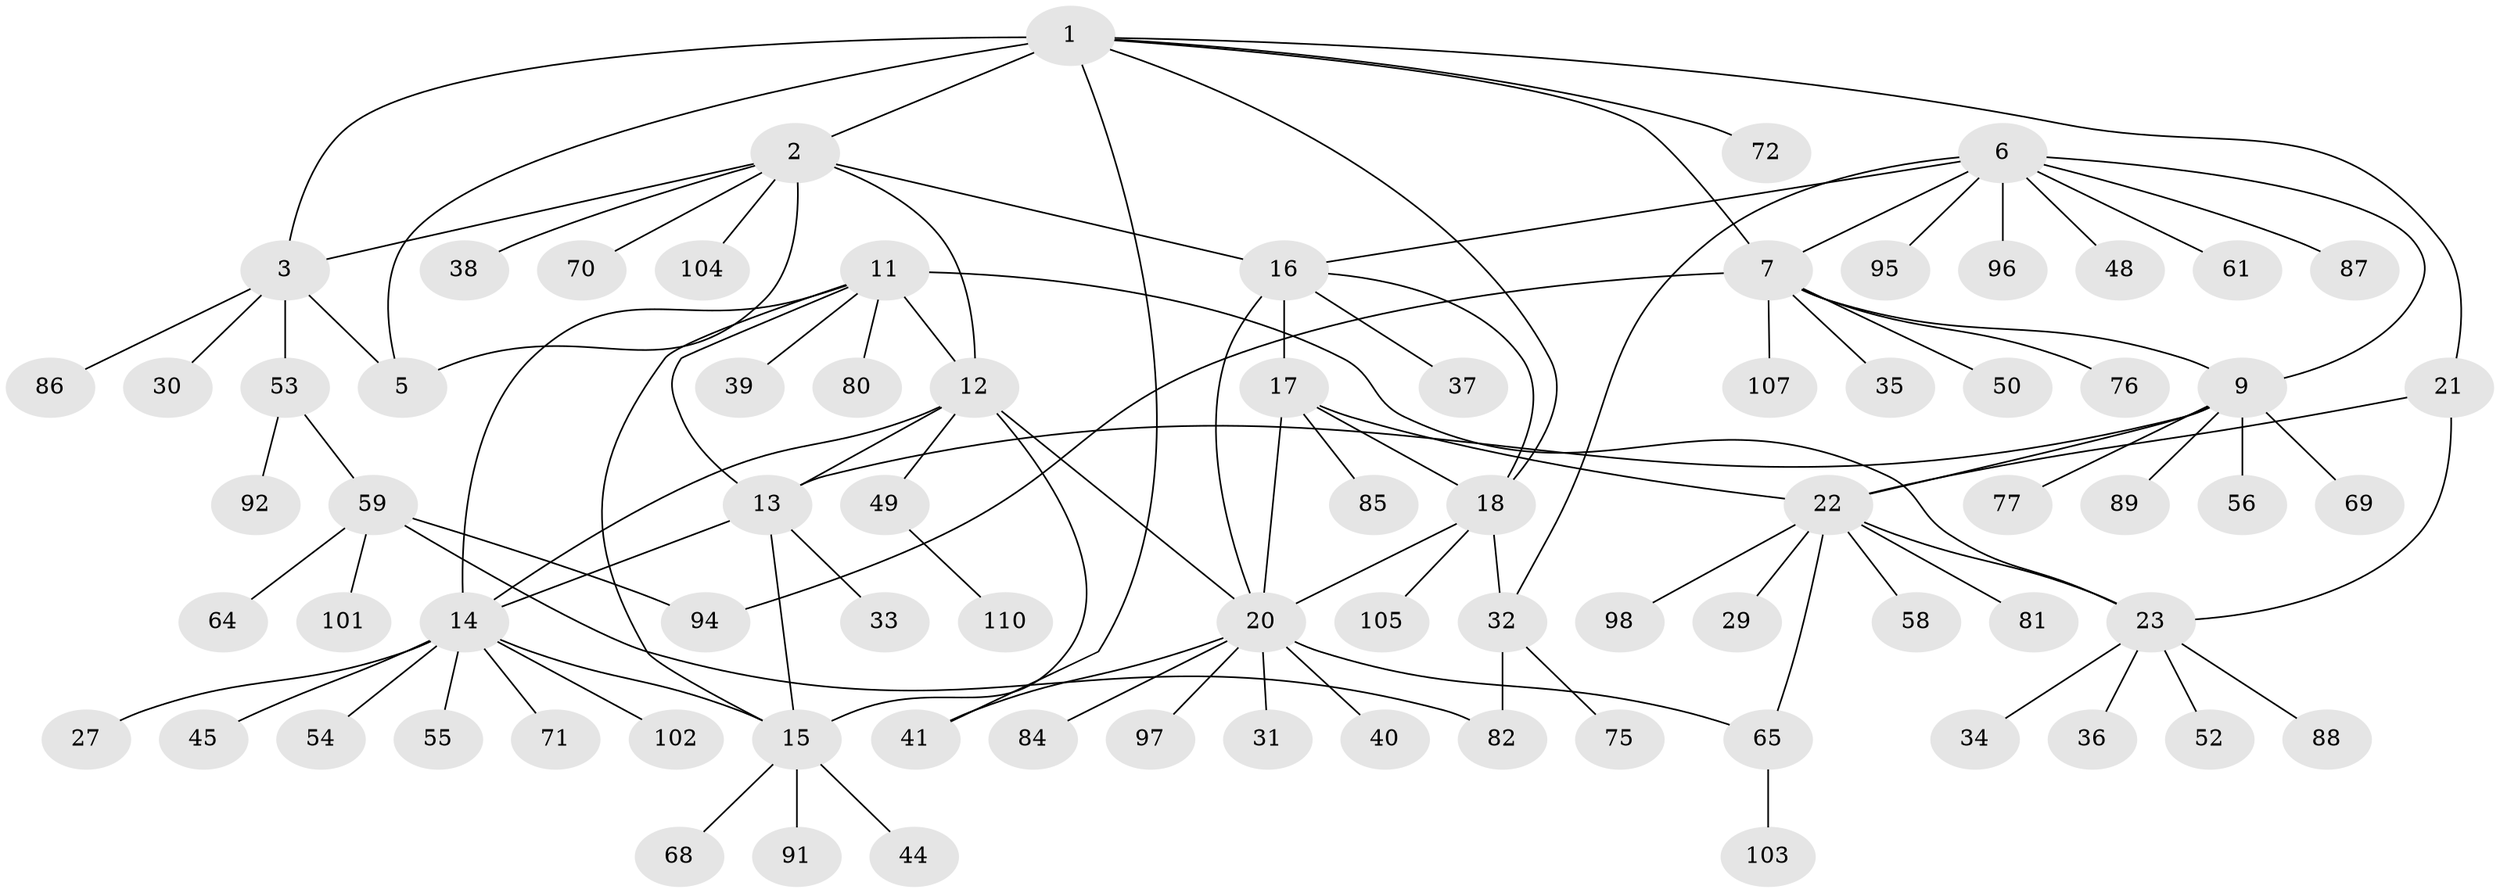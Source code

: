 // original degree distribution, {10: 0.00909090909090909, 9: 0.01818181818181818, 8: 0.05454545454545454, 4: 0.02727272727272727, 5: 0.02727272727272727, 11: 0.01818181818181818, 6: 0.06363636363636363, 7: 0.02727272727272727, 12: 0.00909090909090909, 2: 0.12727272727272726, 1: 0.5909090909090909, 3: 0.02727272727272727}
// Generated by graph-tools (version 1.1) at 2025/11/02/27/25 16:11:31]
// undirected, 79 vertices, 104 edges
graph export_dot {
graph [start="1"]
  node [color=gray90,style=filled];
  1 [super="+78"];
  2 [super="+4"];
  3 [super="+62"];
  5 [super="+66"];
  6 [super="+79"];
  7 [super="+8"];
  9 [super="+10"];
  11 [super="+47"];
  12 [super="+83"];
  13 [super="+26"];
  14 [super="+57"];
  15 [super="+108"];
  16 [super="+42"];
  17 [super="+19"];
  18 [super="+28"];
  20 [super="+63"];
  21 [super="+43"];
  22 [super="+24"];
  23 [super="+25"];
  27;
  29;
  30;
  31;
  32 [super="+46"];
  33 [super="+73"];
  34;
  35;
  36;
  37;
  38;
  39 [super="+67"];
  40;
  41;
  44 [super="+106"];
  45;
  48;
  49 [super="+51"];
  50;
  52;
  53 [super="+90"];
  54 [super="+74"];
  55 [super="+60"];
  56;
  58;
  59 [super="+93"];
  61 [super="+99"];
  64;
  65;
  68;
  69;
  70;
  71;
  72;
  75 [super="+100"];
  76;
  77;
  80;
  81;
  82 [super="+109"];
  84;
  85;
  86;
  87;
  88;
  89;
  91;
  92;
  94;
  95;
  96;
  97;
  98;
  101;
  102;
  103;
  104;
  105;
  107;
  110;
  1 -- 2 [weight=2];
  1 -- 3;
  1 -- 5;
  1 -- 7;
  1 -- 18;
  1 -- 21;
  1 -- 41;
  1 -- 72;
  2 -- 3 [weight=2];
  2 -- 5 [weight=2];
  2 -- 12;
  2 -- 38;
  2 -- 70;
  2 -- 104;
  2 -- 16;
  3 -- 5;
  3 -- 30;
  3 -- 53;
  3 -- 86;
  6 -- 7 [weight=2];
  6 -- 9 [weight=2];
  6 -- 16;
  6 -- 32;
  6 -- 48;
  6 -- 61;
  6 -- 95;
  6 -- 96;
  6 -- 87;
  7 -- 9 [weight=4];
  7 -- 50;
  7 -- 76;
  7 -- 94;
  7 -- 35;
  7 -- 107;
  9 -- 77;
  9 -- 89;
  9 -- 69;
  9 -- 56;
  9 -- 22;
  9 -- 13;
  11 -- 12;
  11 -- 13;
  11 -- 14;
  11 -- 15;
  11 -- 23;
  11 -- 39;
  11 -- 80;
  12 -- 13;
  12 -- 14;
  12 -- 15;
  12 -- 20;
  12 -- 49;
  13 -- 14;
  13 -- 15;
  13 -- 33;
  14 -- 15;
  14 -- 27;
  14 -- 45;
  14 -- 54;
  14 -- 55;
  14 -- 71;
  14 -- 102;
  15 -- 44;
  15 -- 68;
  15 -- 91;
  16 -- 17 [weight=2];
  16 -- 18;
  16 -- 20;
  16 -- 37;
  17 -- 18 [weight=2];
  17 -- 20 [weight=2];
  17 -- 22;
  17 -- 85;
  18 -- 20;
  18 -- 105;
  18 -- 32;
  20 -- 31;
  20 -- 40;
  20 -- 41;
  20 -- 65;
  20 -- 84;
  20 -- 97;
  21 -- 22 [weight=2];
  21 -- 23 [weight=2];
  22 -- 23 [weight=4];
  22 -- 29;
  22 -- 98;
  22 -- 81;
  22 -- 65;
  22 -- 58;
  23 -- 34;
  23 -- 36;
  23 -- 52;
  23 -- 88;
  32 -- 75;
  32 -- 82;
  49 -- 110;
  53 -- 59;
  53 -- 92;
  59 -- 64;
  59 -- 82;
  59 -- 94;
  59 -- 101;
  65 -- 103;
}
